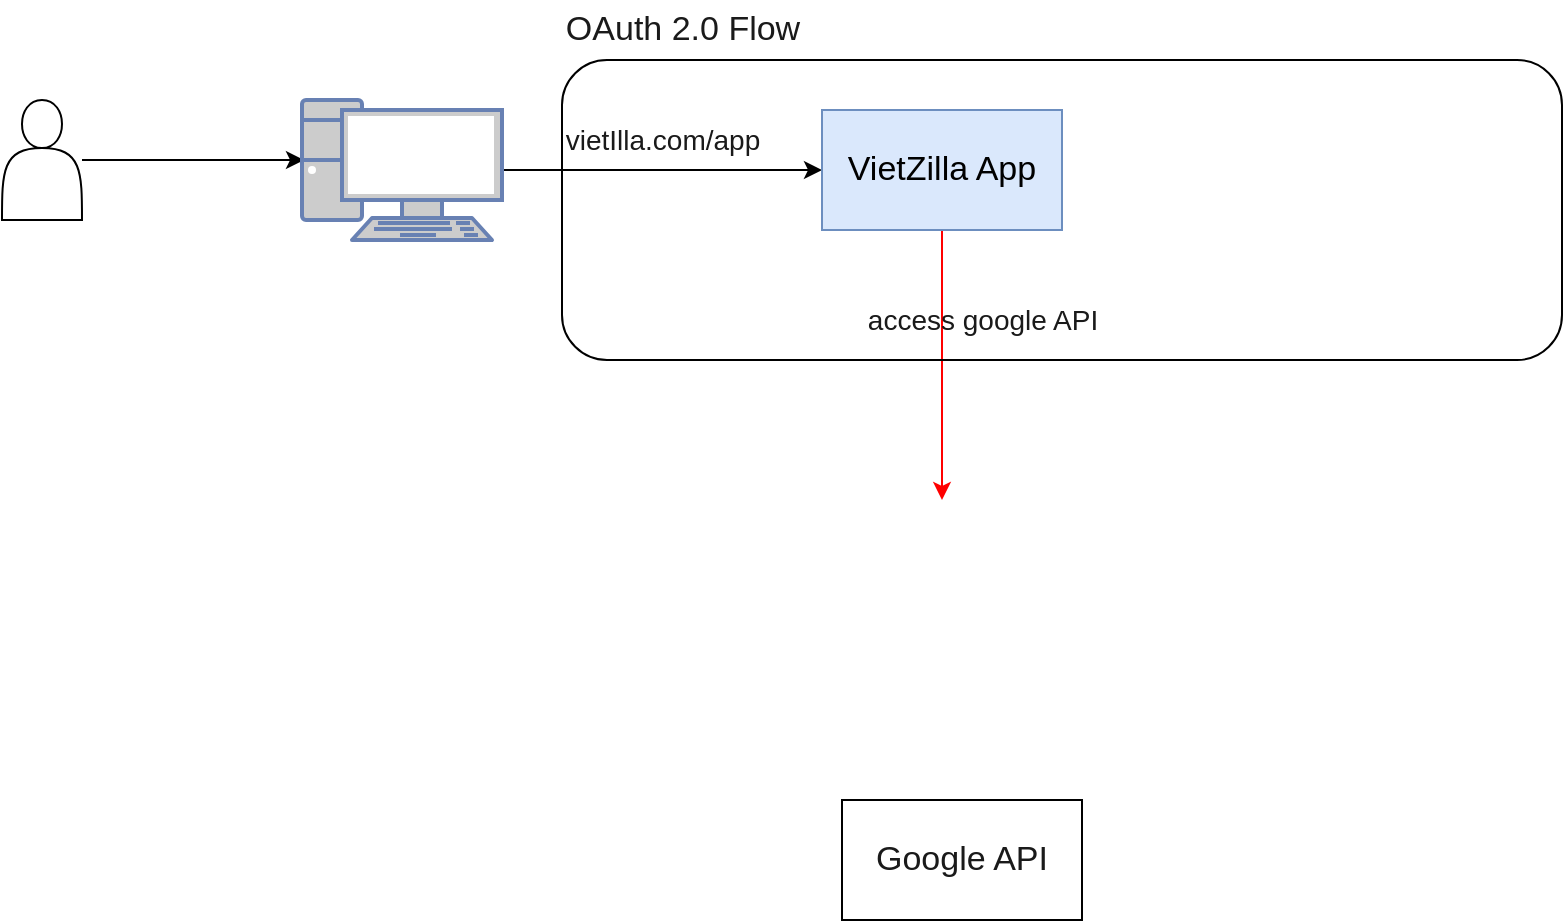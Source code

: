<mxfile version="20.1.1" type="github">
  <diagram id="HsSSpAIMPU6miMTCkn_X" name="Page-1">
    <mxGraphModel dx="1359" dy="783" grid="1" gridSize="10" guides="1" tooltips="1" connect="1" arrows="1" fold="1" page="1" pageScale="1" pageWidth="850" pageHeight="1100" math="0" shadow="0">
      <root>
        <mxCell id="0" />
        <mxCell id="1" parent="0" />
        <mxCell id="iGsSyt_LQ1O5PGhA33Kj-2" value="&lt;font color=&quot;#1a1a1a&quot; style=&quot;font-size: 17px;&quot;&gt;OAuth 2.0 Flow&lt;/font&gt;" style="text;html=1;align=center;verticalAlign=middle;resizable=0;points=[];autosize=1;strokeColor=none;fillColor=none;" parent="1" vertex="1">
          <mxGeometry x="340" y="80" width="140" height="30" as="geometry" />
        </mxCell>
        <mxCell id="iGsSyt_LQ1O5PGhA33Kj-4" value="Google API" style="whiteSpace=wrap;html=1;fontSize=17;fontColor=#1A1A1A;" parent="1" vertex="1">
          <mxGeometry x="490" y="480" width="120" height="60" as="geometry" />
        </mxCell>
        <mxCell id="iGsSyt_LQ1O5PGhA33Kj-10" style="edgeStyle=orthogonalEdgeStyle;rounded=0;orthogonalLoop=1;jettySize=auto;html=1;fontSize=17;fontColor=#1A1A1A;" parent="1" source="iGsSyt_LQ1O5PGhA33Kj-6" edge="1">
          <mxGeometry relative="1" as="geometry">
            <mxPoint x="221" y="160" as="targetPoint" />
            <Array as="points">
              <mxPoint x="200" y="160" />
              <mxPoint x="200" y="160" />
            </Array>
          </mxGeometry>
        </mxCell>
        <mxCell id="iGsSyt_LQ1O5PGhA33Kj-6" value="" style="shape=actor;whiteSpace=wrap;html=1;fontSize=17;fontColor=#1A1A1A;" parent="1" vertex="1">
          <mxGeometry x="70" y="130" width="40" height="60" as="geometry" />
        </mxCell>
        <mxCell id="iGsSyt_LQ1O5PGhA33Kj-23" style="edgeStyle=orthogonalEdgeStyle;rounded=0;orthogonalLoop=1;jettySize=auto;html=1;fontSize=14;fontColor=#1A1A1A;" parent="1" source="iGsSyt_LQ1O5PGhA33Kj-20" target="iGsSyt_LQ1O5PGhA33Kj-22" edge="1">
          <mxGeometry relative="1" as="geometry" />
        </mxCell>
        <mxCell id="iGsSyt_LQ1O5PGhA33Kj-20" value="" style="fontColor=#0066CC;verticalAlign=top;verticalLabelPosition=bottom;labelPosition=center;align=center;html=1;outlineConnect=0;fillColor=#CCCCCC;strokeColor=#6881B3;gradientColor=none;gradientDirection=north;strokeWidth=2;shape=mxgraph.networks.pc;fontSize=17;" parent="1" vertex="1">
          <mxGeometry x="220" y="130" width="100" height="70" as="geometry" />
        </mxCell>
        <mxCell id="iGsSyt_LQ1O5PGhA33Kj-26" style="edgeStyle=orthogonalEdgeStyle;rounded=0;orthogonalLoop=1;jettySize=auto;html=1;fontSize=14;fontColor=#1A1A1A;strokeColor=#FF0000;" parent="1" source="iGsSyt_LQ1O5PGhA33Kj-22" edge="1">
          <mxGeometry relative="1" as="geometry">
            <mxPoint x="540" y="330" as="targetPoint" />
          </mxGeometry>
        </mxCell>
        <mxCell id="iGsSyt_LQ1O5PGhA33Kj-22" value="VietZilla App" style="rounded=0;whiteSpace=wrap;html=1;fontSize=17;fillColor=#dae8fc;strokeColor=#6c8ebf;" parent="1" vertex="1">
          <mxGeometry x="480" y="135" width="120" height="60" as="geometry" />
        </mxCell>
        <mxCell id="iGsSyt_LQ1O5PGhA33Kj-25" value="&lt;span style=&quot;&quot;&gt;vietIlla.com/app&lt;/span&gt;" style="text;html=1;align=center;verticalAlign=middle;resizable=0;points=[];autosize=1;strokeColor=none;fillColor=none;fontSize=14;fontColor=#1A1A1A;" parent="1" vertex="1">
          <mxGeometry x="340" y="135" width="120" height="30" as="geometry" />
        </mxCell>
        <mxCell id="iGsSyt_LQ1O5PGhA33Kj-27" value="access google API" style="text;html=1;align=center;verticalAlign=middle;resizable=0;points=[];autosize=1;strokeColor=none;fillColor=none;fontSize=14;fontColor=#1A1A1A;" parent="1" vertex="1">
          <mxGeometry x="490" y="225" width="140" height="30" as="geometry" />
        </mxCell>
        <mxCell id="iGsSyt_LQ1O5PGhA33Kj-29" value="" style="rounded=1;whiteSpace=wrap;html=1;fontSize=14;fontColor=#1A1A1A;fillColor=none;gradientColor=#ffffff;" parent="1" vertex="1">
          <mxGeometry x="350" y="110" width="500" height="150" as="geometry" />
        </mxCell>
      </root>
    </mxGraphModel>
  </diagram>
</mxfile>
